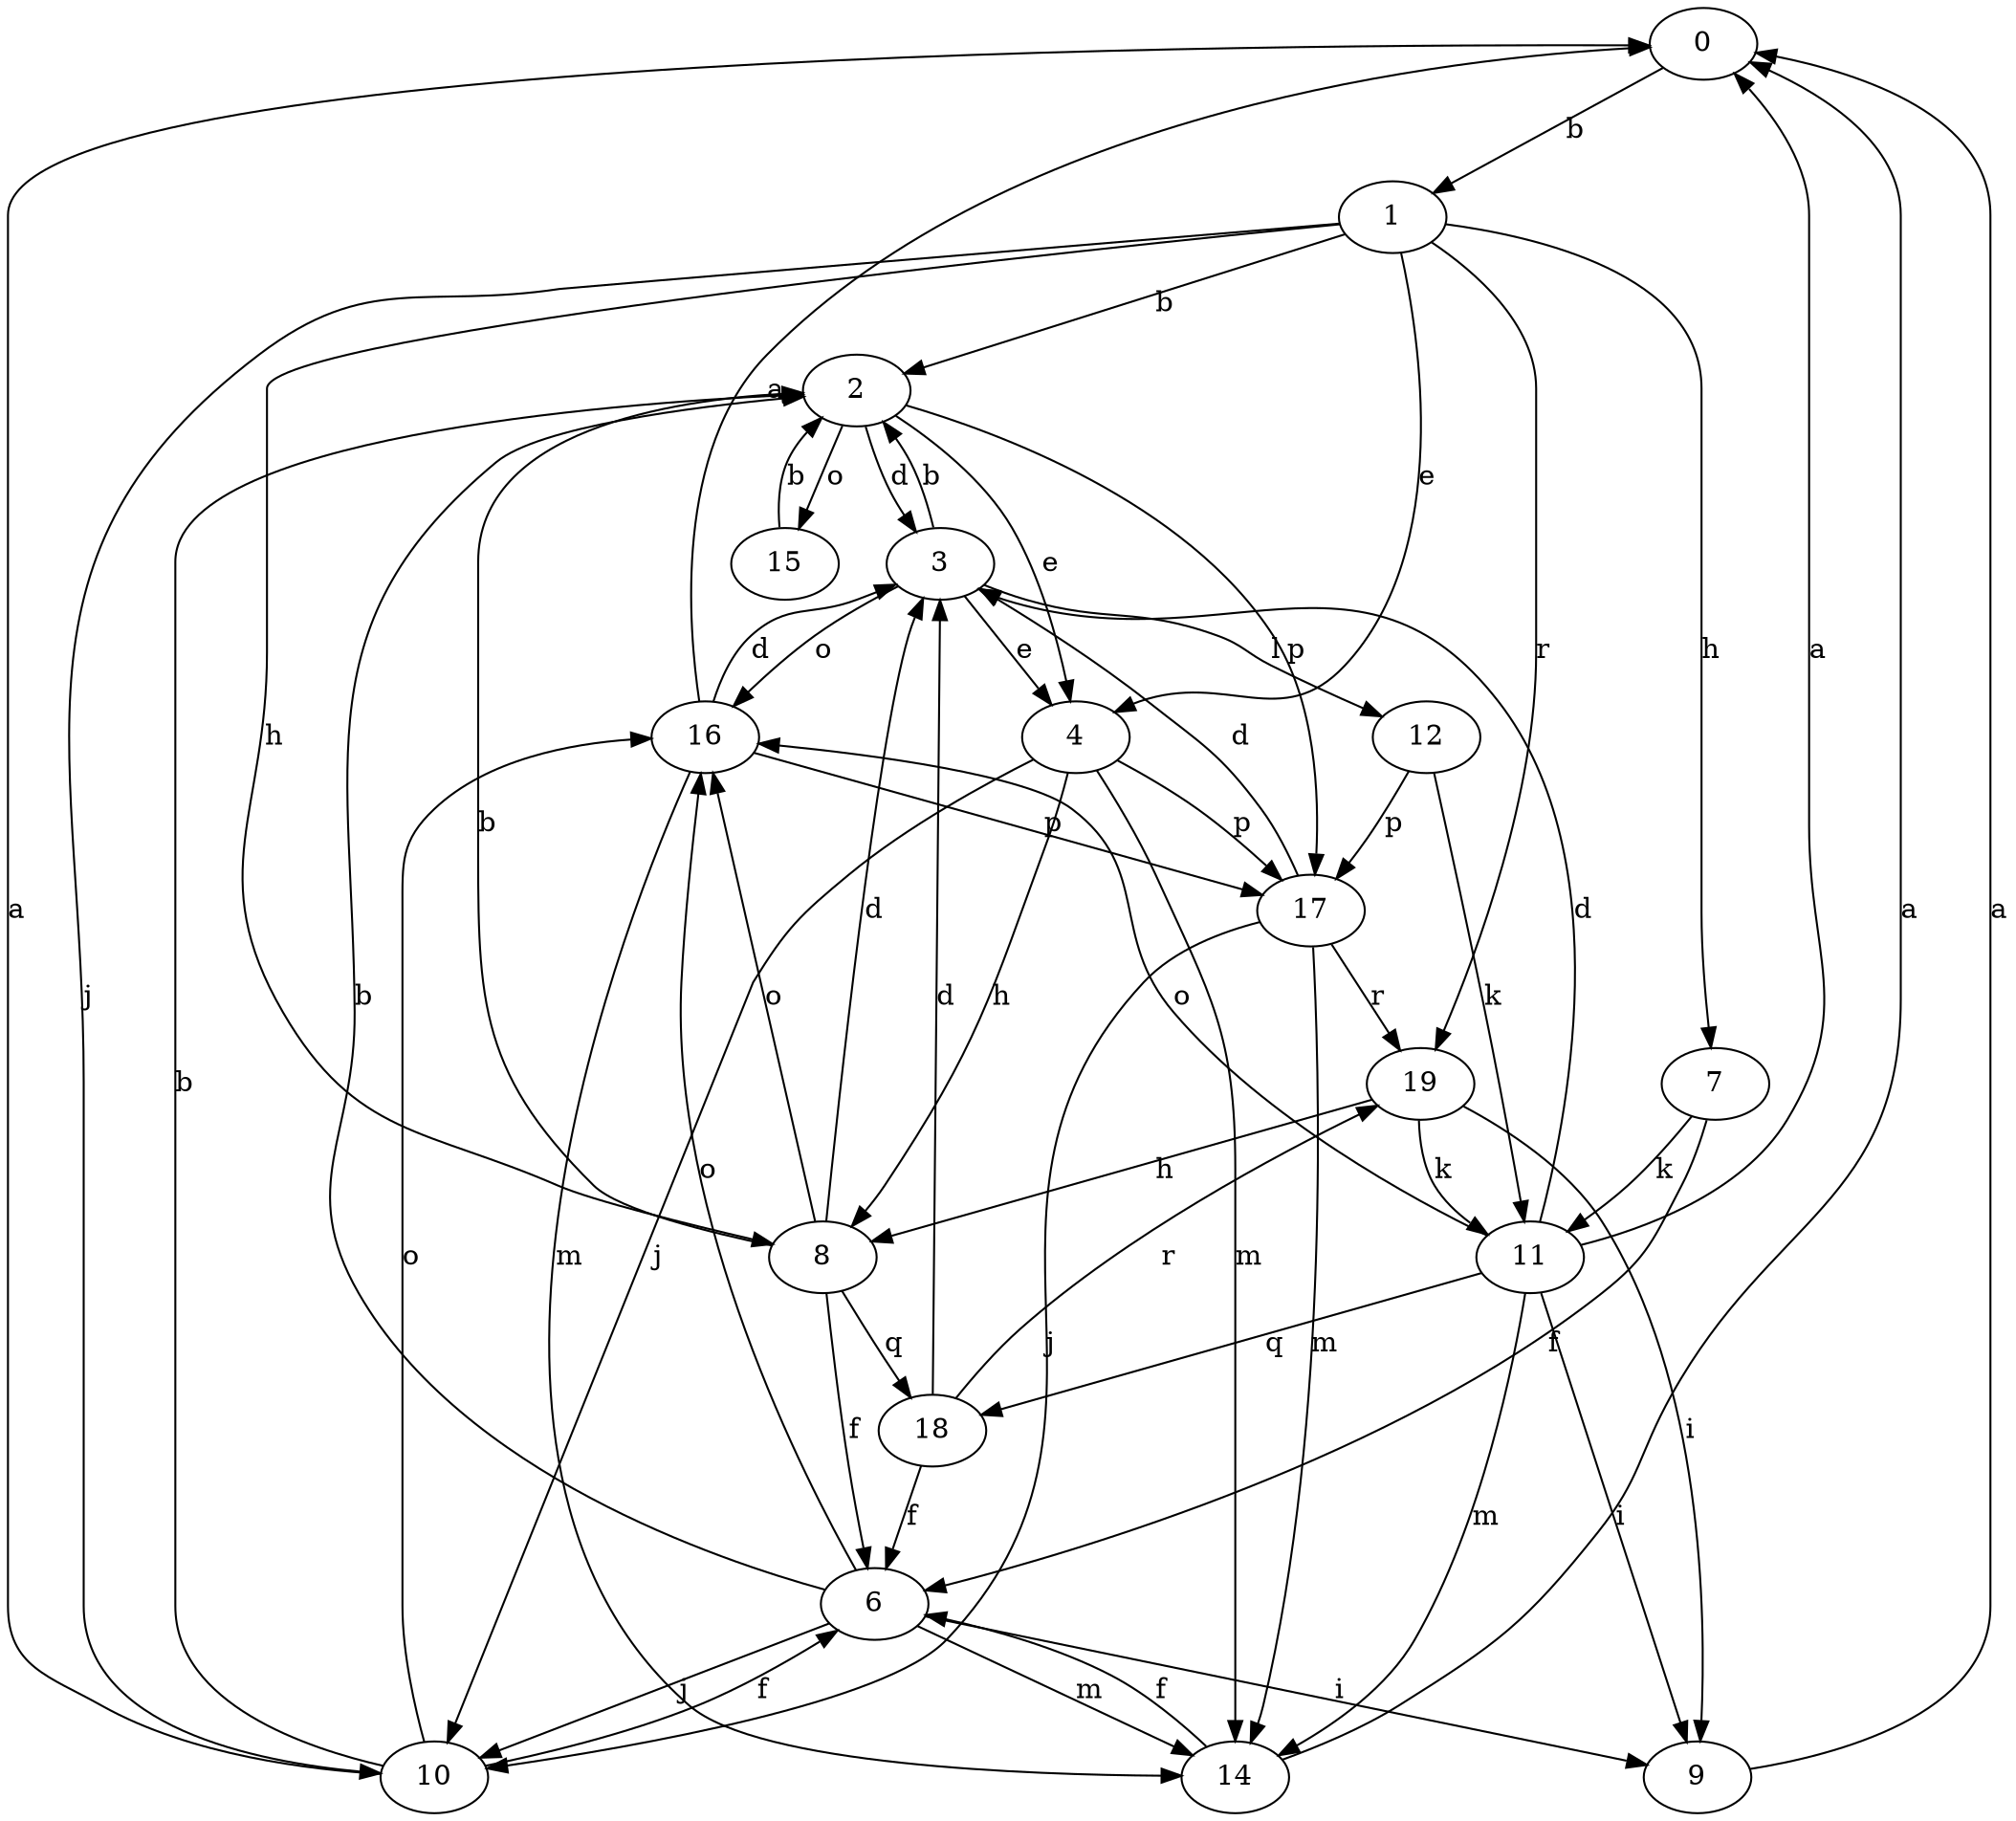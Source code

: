 strict digraph  {
0;
1;
2;
3;
4;
6;
7;
8;
9;
10;
11;
12;
14;
15;
16;
17;
18;
19;
0 -> 1  [label=b];
1 -> 2  [label=b];
1 -> 4  [label=e];
1 -> 7  [label=h];
1 -> 8  [label=h];
1 -> 10  [label=j];
1 -> 19  [label=r];
2 -> 3  [label=d];
2 -> 4  [label=e];
2 -> 15  [label=o];
2 -> 17  [label=p];
3 -> 2  [label=b];
3 -> 4  [label=e];
3 -> 12  [label=l];
3 -> 16  [label=o];
4 -> 8  [label=h];
4 -> 10  [label=j];
4 -> 14  [label=m];
4 -> 17  [label=p];
6 -> 2  [label=b];
6 -> 9  [label=i];
6 -> 10  [label=j];
6 -> 14  [label=m];
6 -> 16  [label=o];
7 -> 6  [label=f];
7 -> 11  [label=k];
8 -> 2  [label=b];
8 -> 3  [label=d];
8 -> 6  [label=f];
8 -> 16  [label=o];
8 -> 18  [label=q];
9 -> 0  [label=a];
10 -> 0  [label=a];
10 -> 2  [label=b];
10 -> 6  [label=f];
10 -> 16  [label=o];
11 -> 0  [label=a];
11 -> 3  [label=d];
11 -> 9  [label=i];
11 -> 14  [label=m];
11 -> 16  [label=o];
11 -> 18  [label=q];
12 -> 11  [label=k];
12 -> 17  [label=p];
14 -> 0  [label=a];
14 -> 6  [label=f];
15 -> 2  [label=b];
16 -> 0  [label=a];
16 -> 3  [label=d];
16 -> 14  [label=m];
16 -> 17  [label=p];
17 -> 3  [label=d];
17 -> 10  [label=j];
17 -> 14  [label=m];
17 -> 19  [label=r];
18 -> 3  [label=d];
18 -> 6  [label=f];
18 -> 19  [label=r];
19 -> 8  [label=h];
19 -> 9  [label=i];
19 -> 11  [label=k];
}
